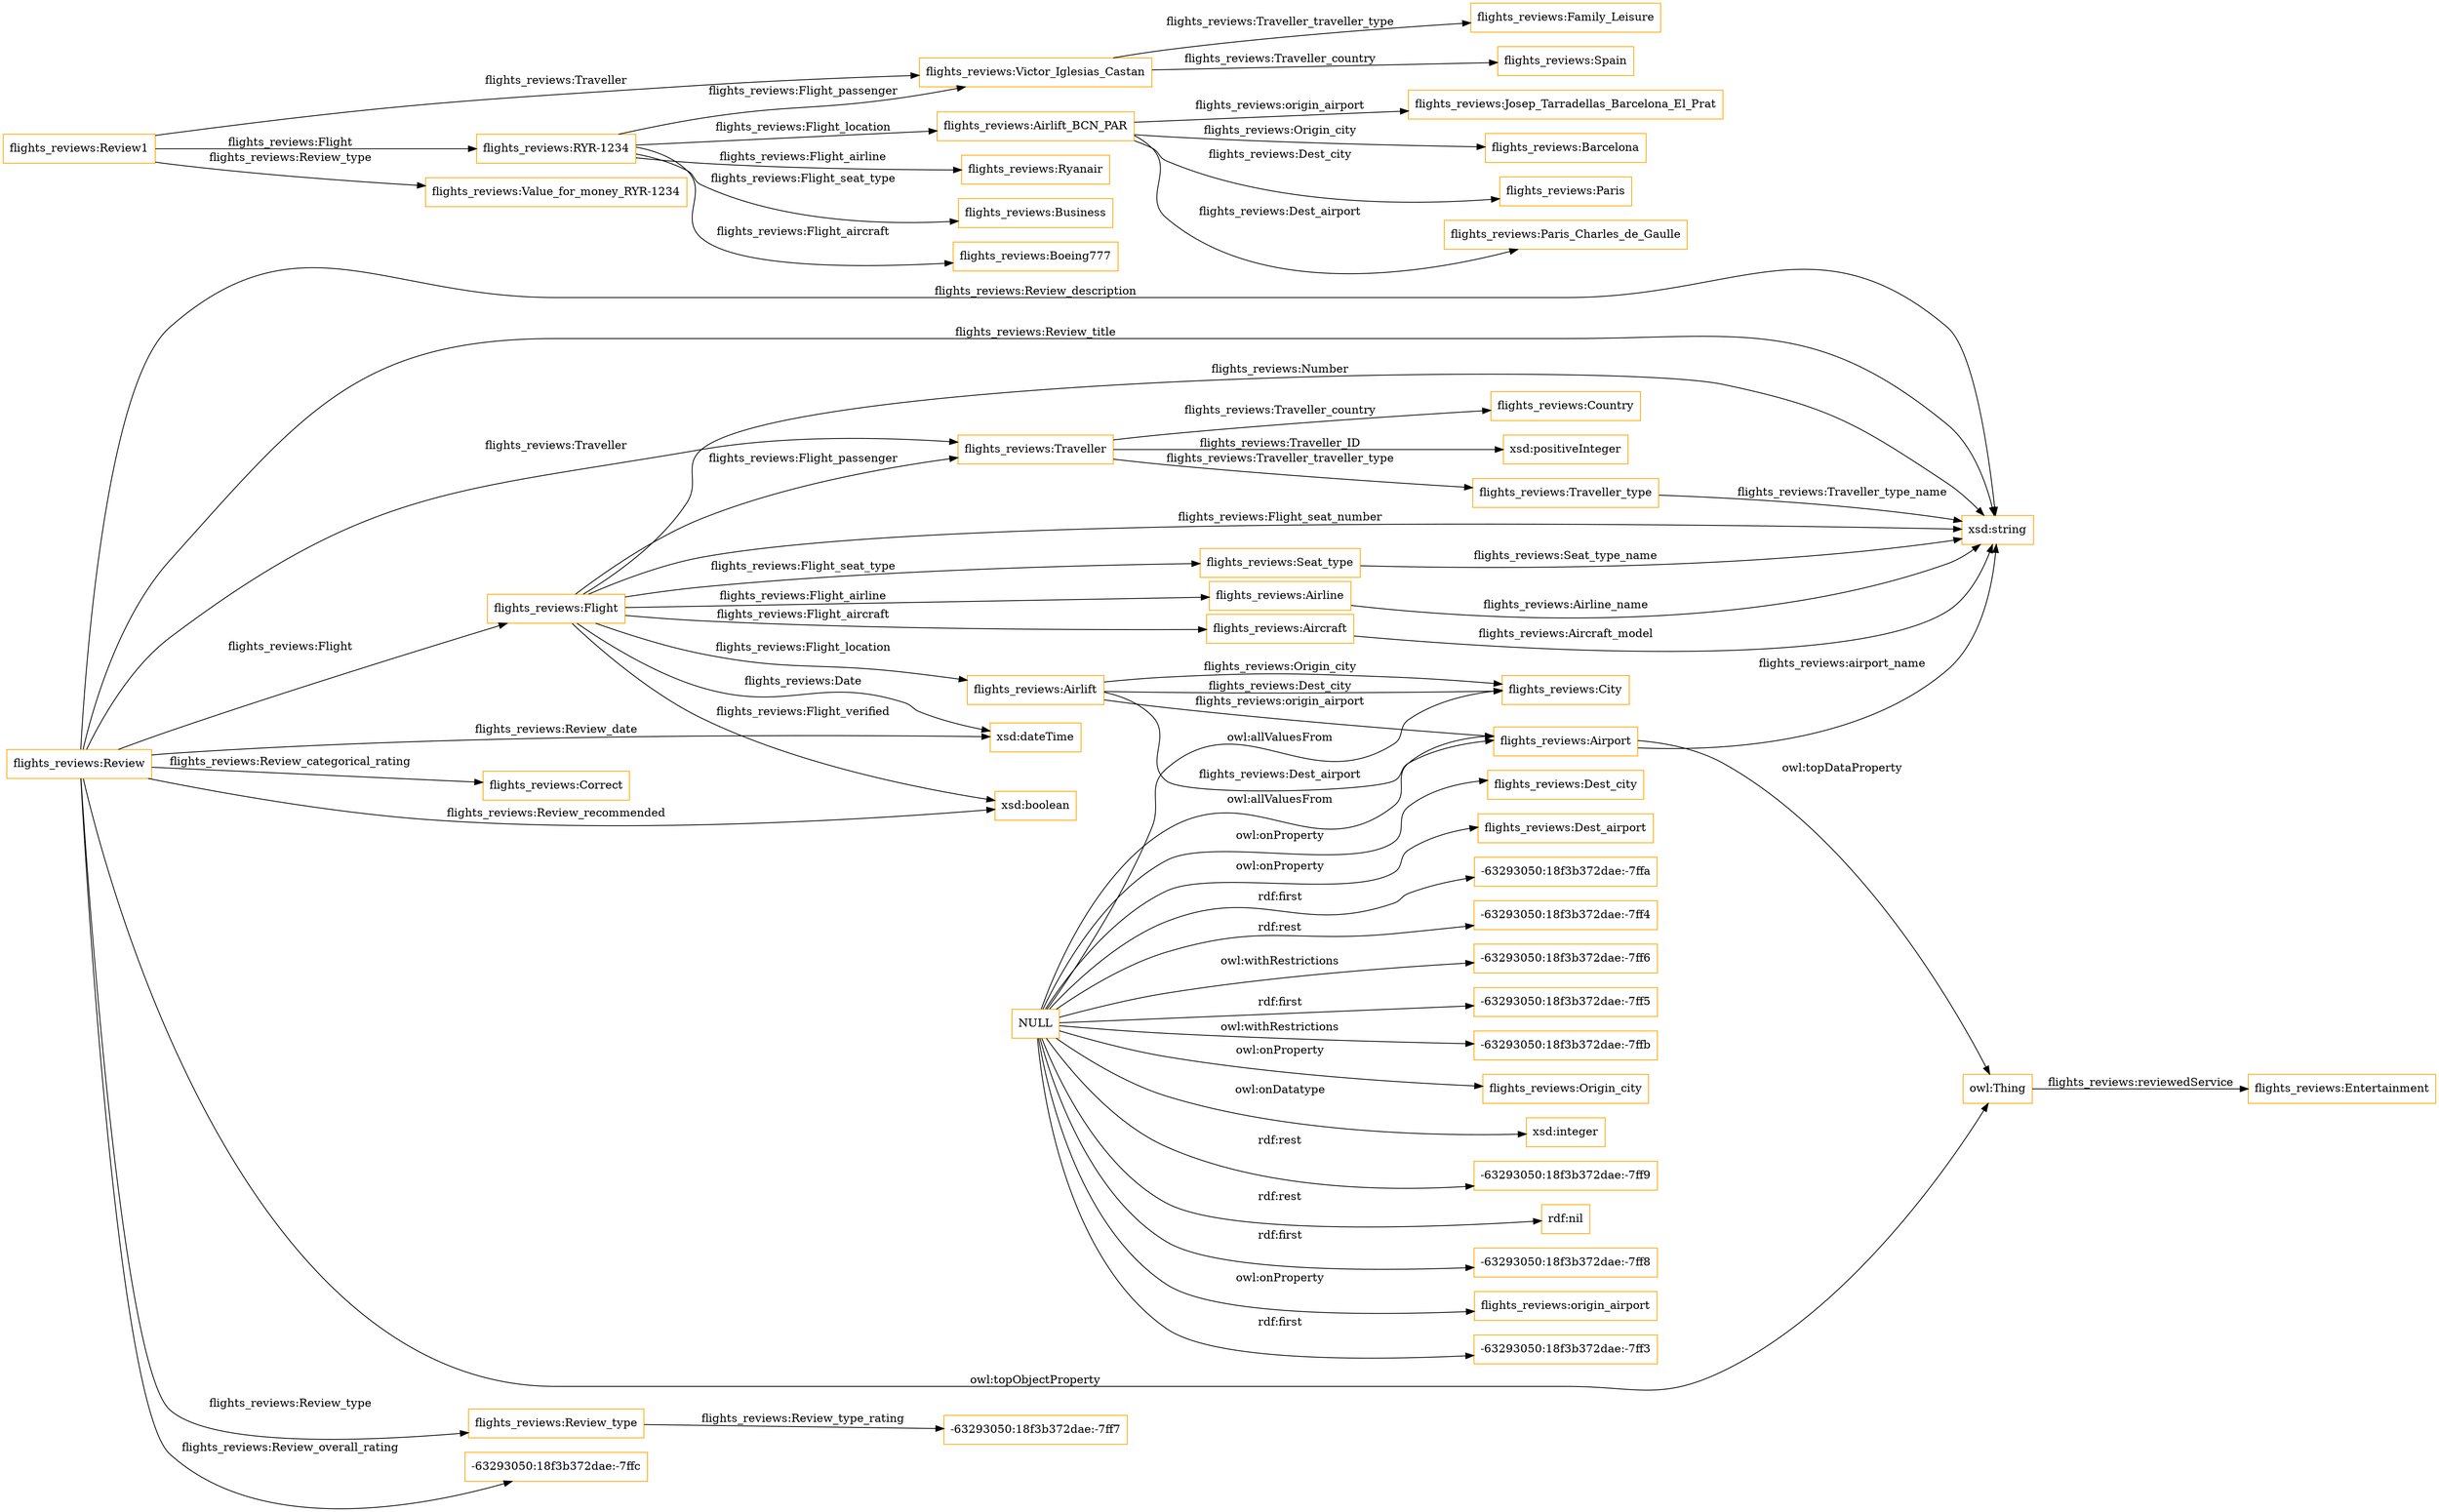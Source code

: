 digraph ar2dtool_diagram { 
rankdir=LR;
size="1501"
node [shape = rectangle, color="orange"]; "flights_reviews:Aircraft" "flights_reviews:Correct" "flights_reviews:Airport" "flights_reviews:Flight" "flights_reviews:Traveller_type" "flights_reviews:Traveller" "flights_reviews:City" "flights_reviews:Airlift" "flights_reviews:Country" "flights_reviews:Entertainment" "flights_reviews:Review" "flights_reviews:Seat_type" "flights_reviews:Review_type" "flights_reviews:Airline" ; /*classes style*/
	"flights_reviews:Review1" -> "flights_reviews:Victor_Iglesias_Castan" [ label = "flights_reviews:Traveller" ];
	"flights_reviews:Review1" -> "flights_reviews:RYR-1234" [ label = "flights_reviews:Flight" ];
	"flights_reviews:Review1" -> "flights_reviews:Value_for_money_RYR-1234" [ label = "flights_reviews:Review_type" ];
	"flights_reviews:Victor_Iglesias_Castan" -> "flights_reviews:Family_Leisure" [ label = "flights_reviews:Traveller_traveller_type" ];
	"flights_reviews:Victor_Iglesias_Castan" -> "flights_reviews:Spain" [ label = "flights_reviews:Traveller_country" ];
	"NULL" -> "flights_reviews:Dest_airport" [ label = "owl:onProperty" ];
	"NULL" -> "-63293050:18f3b372dae:-7ffa" [ label = "rdf:first" ];
	"NULL" -> "-63293050:18f3b372dae:-7ff4" [ label = "rdf:rest" ];
	"NULL" -> "-63293050:18f3b372dae:-7ff6" [ label = "owl:withRestrictions" ];
	"NULL" -> "flights_reviews:City" [ label = "owl:allValuesFrom" ];
	"NULL" -> "-63293050:18f3b372dae:-7ff5" [ label = "rdf:first" ];
	"NULL" -> "-63293050:18f3b372dae:-7ffb" [ label = "owl:withRestrictions" ];
	"NULL" -> "flights_reviews:Origin_city" [ label = "owl:onProperty" ];
	"NULL" -> "xsd:integer" [ label = "owl:onDatatype" ];
	"NULL" -> "-63293050:18f3b372dae:-7ff9" [ label = "rdf:rest" ];
	"NULL" -> "flights_reviews:Airport" [ label = "owl:allValuesFrom" ];
	"NULL" -> "rdf:nil" [ label = "rdf:rest" ];
	"NULL" -> "-63293050:18f3b372dae:-7ff8" [ label = "rdf:first" ];
	"NULL" -> "flights_reviews:origin_airport" [ label = "owl:onProperty" ];
	"NULL" -> "-63293050:18f3b372dae:-7ff3" [ label = "rdf:first" ];
	"NULL" -> "flights_reviews:Dest_city" [ label = "owl:onProperty" ];
	"flights_reviews:RYR-1234" -> "flights_reviews:Victor_Iglesias_Castan" [ label = "flights_reviews:Flight_passenger" ];
	"flights_reviews:RYR-1234" -> "flights_reviews:Airlift_BCN_PAR" [ label = "flights_reviews:Flight_location" ];
	"flights_reviews:RYR-1234" -> "flights_reviews:Ryanair" [ label = "flights_reviews:Flight_airline" ];
	"flights_reviews:RYR-1234" -> "flights_reviews:Business" [ label = "flights_reviews:Flight_seat_type" ];
	"flights_reviews:RYR-1234" -> "flights_reviews:Boeing777" [ label = "flights_reviews:Flight_aircraft" ];
	"flights_reviews:Airlift_BCN_PAR" -> "flights_reviews:Josep_Tarradellas_Barcelona_El_Prat" [ label = "flights_reviews:origin_airport" ];
	"flights_reviews:Airlift_BCN_PAR" -> "flights_reviews:Barcelona" [ label = "flights_reviews:Origin_city" ];
	"flights_reviews:Airlift_BCN_PAR" -> "flights_reviews:Paris" [ label = "flights_reviews:Dest_city" ];
	"flights_reviews:Airlift_BCN_PAR" -> "flights_reviews:Paris_Charles_de_Gaulle" [ label = "flights_reviews:Dest_airport" ];
	"flights_reviews:Review" -> "xsd:string" [ label = "flights_reviews:Review_description" ];
	"flights_reviews:Flight" -> "xsd:dateTime" [ label = "flights_reviews:Date" ];
	"flights_reviews:Flight" -> "flights_reviews:Seat_type" [ label = "flights_reviews:Flight_seat_type" ];
	"flights_reviews:Traveller" -> "flights_reviews:Country" [ label = "flights_reviews:Traveller_country" ];
	"flights_reviews:Airlift" -> "flights_reviews:Airport" [ label = "flights_reviews:Dest_airport" ];
	"flights_reviews:Review" -> "xsd:string" [ label = "flights_reviews:Review_title" ];
	"flights_reviews:Airport" -> "xsd:string" [ label = "flights_reviews:airport_name" ];
	"flights_reviews:Review" -> "xsd:dateTime" [ label = "flights_reviews:Review_date" ];
	"flights_reviews:Review" -> "flights_reviews:Correct" [ label = "flights_reviews:Review_categorical_rating" ];
	"flights_reviews:Traveller" -> "xsd:positiveInteger" [ label = "flights_reviews:Traveller_ID" ];
	"flights_reviews:Review" -> "owl:Thing" [ label = "owl:topObjectProperty" ];
	"flights_reviews:Flight" -> "flights_reviews:Airline" [ label = "flights_reviews:Flight_airline" ];
	"flights_reviews:Seat_type" -> "xsd:string" [ label = "flights_reviews:Seat_type_name" ];
	"owl:Thing" -> "flights_reviews:Entertainment" [ label = "flights_reviews:reviewedService" ];
	"flights_reviews:Flight" -> "xsd:boolean" [ label = "flights_reviews:Flight_verified" ];
	"flights_reviews:Airline" -> "xsd:string" [ label = "flights_reviews:Airline_name" ];
	"flights_reviews:Flight" -> "xsd:string" [ label = "flights_reviews:Number" ];
	"flights_reviews:Review" -> "flights_reviews:Traveller" [ label = "flights_reviews:Traveller" ];
	"flights_reviews:Review" -> "flights_reviews:Flight" [ label = "flights_reviews:Flight" ];
	"flights_reviews:Review" -> "flights_reviews:Review_type" [ label = "flights_reviews:Review_type" ];
	"flights_reviews:Aircraft" -> "xsd:string" [ label = "flights_reviews:Aircraft_model" ];
	"flights_reviews:Review" -> "-63293050:18f3b372dae:-7ffc" [ label = "flights_reviews:Review_overall_rating" ];
	"flights_reviews:Traveller" -> "flights_reviews:Traveller_type" [ label = "flights_reviews:Traveller_traveller_type" ];
	"flights_reviews:Review" -> "xsd:boolean" [ label = "flights_reviews:Review_recommended" ];
	"flights_reviews:Flight" -> "xsd:string" [ label = "flights_reviews:Flight_seat_number" ];
	"flights_reviews:Traveller_type" -> "xsd:string" [ label = "flights_reviews:Traveller_type_name" ];
	"flights_reviews:Airlift" -> "flights_reviews:City" [ label = "flights_reviews:Origin_city" ];
	"flights_reviews:Airlift" -> "flights_reviews:Airport" [ label = "flights_reviews:origin_airport" ];
	"flights_reviews:Flight" -> "flights_reviews:Aircraft" [ label = "flights_reviews:Flight_aircraft" ];
	"flights_reviews:Flight" -> "flights_reviews:Airlift" [ label = "flights_reviews:Flight_location" ];
	"flights_reviews:Review_type" -> "-63293050:18f3b372dae:-7ff7" [ label = "flights_reviews:Review_type_rating" ];
	"flights_reviews:Airport" -> "owl:Thing" [ label = "owl:topDataProperty" ];
	"flights_reviews:Flight" -> "flights_reviews:Traveller" [ label = "flights_reviews:Flight_passenger" ];
	"flights_reviews:Airlift" -> "flights_reviews:City" [ label = "flights_reviews:Dest_city" ];

}
